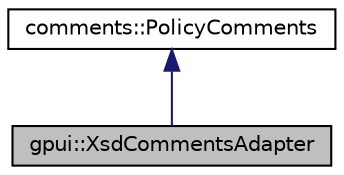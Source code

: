 digraph "gpui::XsdCommentsAdapter"
{
 // LATEX_PDF_SIZE
  edge [fontname="Helvetica",fontsize="10",labelfontname="Helvetica",labelfontsize="10"];
  node [fontname="Helvetica",fontsize="10",shape=record];
  Node1 [label="gpui::XsdCommentsAdapter",height=0.2,width=0.4,color="black", fillcolor="grey75", style="filled", fontcolor="black",tooltip=" "];
  Node2 -> Node1 [dir="back",color="midnightblue",fontsize="10",style="solid",fontname="Helvetica"];
  Node2 [label="comments::PolicyComments",height=0.2,width=0.4,color="black", fillcolor="white", style="filled",URL="$classcomments_1_1_policy_comments.html",tooltip="The PolicyComments class This outermost (document) element may not be contained by any other elements..."];
}
